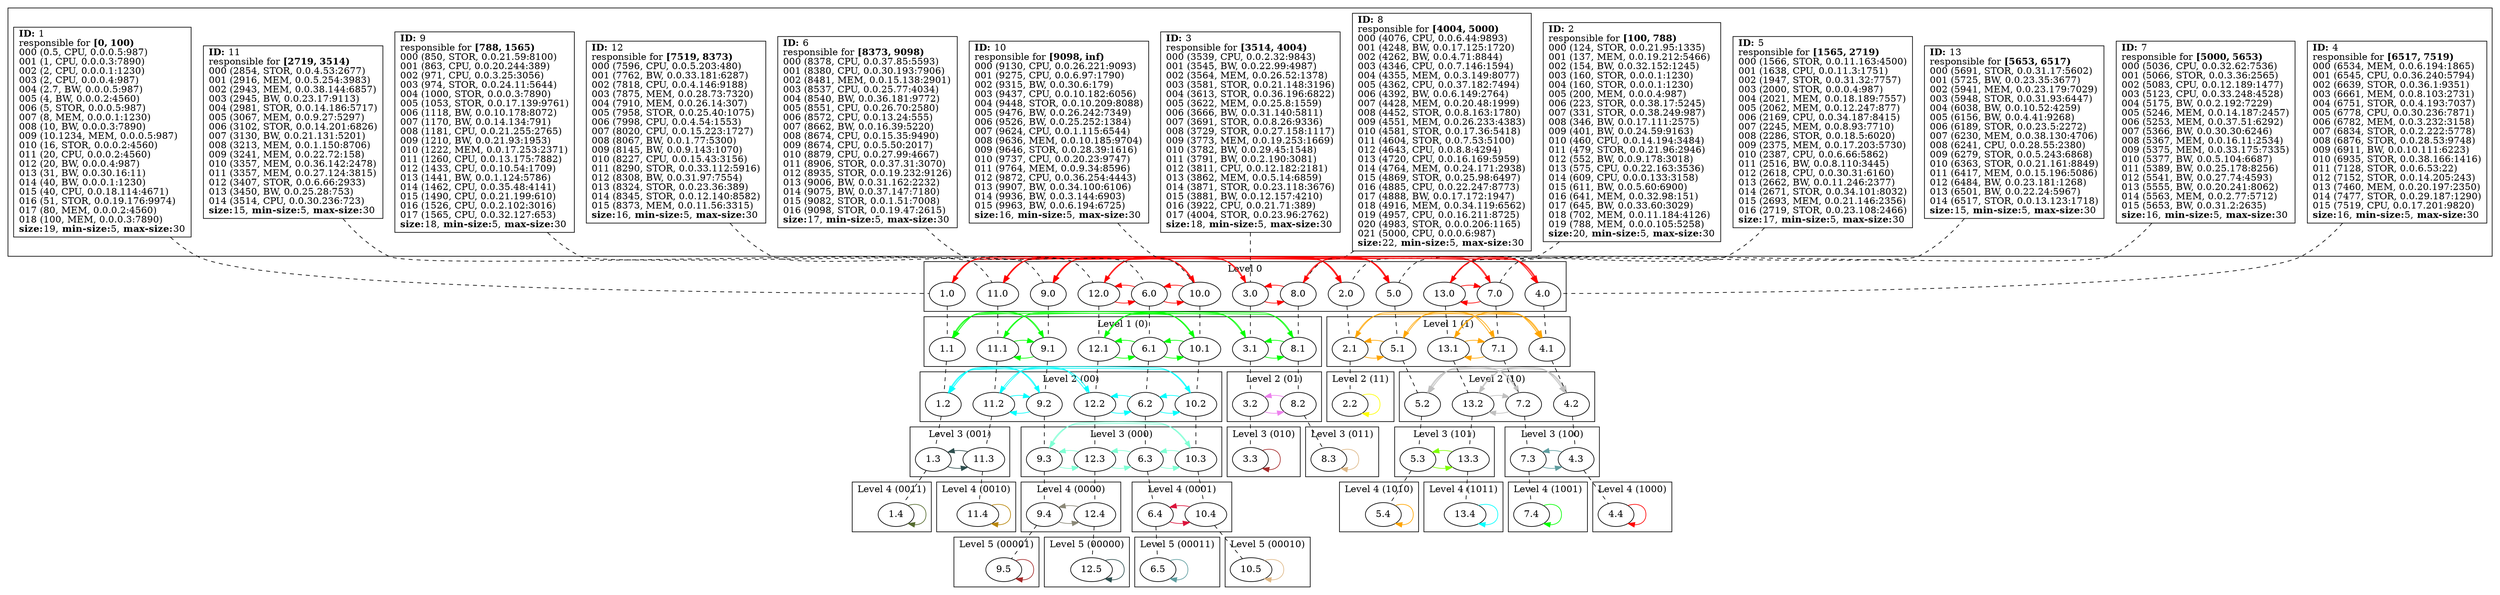 strict
digraph SkipGraph {

	# vertical
	edge [dir=none style=dashed]
	subgraph {
		"1" -> "1.0" -> "1.1" -> "1.2" -> "1.3" -> "1.4"
		}
	subgraph {
		"2" -> "2.0" -> "2.1" -> "2.2"
		}
	subgraph {
		"9" -> "9.0" -> "9.1" -> "9.2" -> "9.3" -> "9.4" -> "9.5"
		}
	subgraph {
		"5" -> "5.0" -> "5.1" -> "5.2" -> "5.3" -> "5.4"
		}
	subgraph {
		"11" -> "11.0" -> "11.1" -> "11.2" -> "11.3" -> "11.4"
		}
	subgraph {
		"3" -> "3.0" -> "3.1" -> "3.2" -> "3.3"
		}
	subgraph {
		"8" -> "8.0" -> "8.1" -> "8.2" -> "8.3"
		}
	subgraph {
		"7" -> "7.0" -> "7.1" -> "7.2" -> "7.3" -> "7.4"
		}
	subgraph {
		"13" -> "13.0" -> "13.1" -> "13.2" -> "13.3" -> "13.4"
		}
	subgraph {
		"4" -> "4.0" -> "4.1" -> "4.2" -> "4.3" -> "4.4"
		}
	subgraph {
		"12" -> "12.0" -> "12.1" -> "12.2" -> "12.3" -> "12.4" -> "12.5"
		}
	subgraph {
		"6" -> "6.0" -> "6.1" -> "6.2" -> "6.3" -> "6.4" -> "6.5"
		}
	subgraph {
		"10" -> "10.0" -> "10.1" -> "10.2" -> "10.3" -> "10.4" -> "10.5"
		}

	# horizontal
	edge [dir=forward, style=solid]
	subgraph cluster_content {
		rank = same
		"1" [shape=box, label=
			<
				<B>ID:</B> 1<BR ALIGN="LEFT"/>
				responsible for <B>[0, 100)</B><BR ALIGN="LEFT"/>
				000 (0.5, CPU, 0.0.0.5:987)<BR ALIGN="LEFT"/>
				001 (1, CPU, 0.0.0.3:7890)<BR ALIGN="LEFT"/>
				002 (2, CPU, 0.0.0.1:1230)<BR ALIGN="LEFT"/>
				003 (2, CPU, 0.0.0.4:987)<BR ALIGN="LEFT"/>
				004 (2.7, BW, 0.0.0.5:987)<BR ALIGN="LEFT"/>
				005 (4, BW, 0.0.0.2:4560)<BR ALIGN="LEFT"/>
				006 (5, STOR, 0.0.0.5:987)<BR ALIGN="LEFT"/>
				007 (8, MEM, 0.0.0.1:1230)<BR ALIGN="LEFT"/>
				008 (10, BW, 0.0.0.3:7890)<BR ALIGN="LEFT"/>
				009 (10.1234, MEM, 0.0.0.5:987)<BR ALIGN="LEFT"/>
				010 (16, STOR, 0.0.0.2:4560)<BR ALIGN="LEFT"/>
				011 (20, CPU, 0.0.0.2:4560)<BR ALIGN="LEFT"/>
				012 (20, BW, 0.0.0.4:987)<BR ALIGN="LEFT"/>
				013 (31, BW, 0.0.30.16:11)<BR ALIGN="LEFT"/>
				014 (40, BW, 0.0.0.1:1230)<BR ALIGN="LEFT"/>
				015 (40, CPU, 0.0.18.114:4671)<BR ALIGN="LEFT"/>
				016 (51, STOR, 0.0.19.176:9974)<BR ALIGN="LEFT"/>
				017 (80, MEM, 0.0.0.2:4560)<BR ALIGN="LEFT"/>
				018 (100, MEM, 0.0.0.3:7890)<BR ALIGN="LEFT"/>
			<B>size:</B>19, <B>min-size:</B>5, <B>max-size:</B>30<BR ALIGN="LEFT"/>			>]
		"2" [shape=box, label=
			<
				<B>ID:</B> 2<BR ALIGN="LEFT"/>
				responsible for <B>[100, 788)</B><BR ALIGN="LEFT"/>
				000 (124, STOR, 0.0.21.95:1335)<BR ALIGN="LEFT"/>
				001 (137, MEM, 0.0.19.212:5466)<BR ALIGN="LEFT"/>
				002 (154, BW, 0.0.32.152:1245)<BR ALIGN="LEFT"/>
				003 (160, STOR, 0.0.0.1:1230)<BR ALIGN="LEFT"/>
				004 (160, STOR, 0.0.0.1:1230)<BR ALIGN="LEFT"/>
				005 (200, MEM, 0.0.0.4:987)<BR ALIGN="LEFT"/>
				006 (223, STOR, 0.0.38.17:5245)<BR ALIGN="LEFT"/>
				007 (331, STOR, 0.0.38.249:987)<BR ALIGN="LEFT"/>
				008 (346, BW, 0.0.17.111:2575)<BR ALIGN="LEFT"/>
				009 (401, BW, 0.0.24.59:9163)<BR ALIGN="LEFT"/>
				010 (460, CPU, 0.0.14.194:3484)<BR ALIGN="LEFT"/>
				011 (479, STOR, 0.0.21.96:2946)<BR ALIGN="LEFT"/>
				012 (552, BW, 0.0.9.178:3018)<BR ALIGN="LEFT"/>
				013 (575, CPU, 0.0.22.163:3536)<BR ALIGN="LEFT"/>
				014 (609, CPU, 0.0.0.133:3158)<BR ALIGN="LEFT"/>
				015 (611, BW, 0.0.5.60:6900)<BR ALIGN="LEFT"/>
				016 (641, MEM, 0.0.32.98:151)<BR ALIGN="LEFT"/>
				017 (645, BW, 0.0.33.60:3029)<BR ALIGN="LEFT"/>
				018 (702, MEM, 0.0.11.184:4126)<BR ALIGN="LEFT"/>
				019 (788, MEM, 0.0.0.105:5258)<BR ALIGN="LEFT"/>
			<B>size:</B>20, <B>min-size:</B>5, <B>max-size:</B>30<BR ALIGN="LEFT"/>			>]
		"9" [shape=box, label=
			<
				<B>ID:</B> 9<BR ALIGN="LEFT"/>
				responsible for <B>[788, 1565)</B><BR ALIGN="LEFT"/>
				000 (850, STOR, 0.0.21.59:8100)<BR ALIGN="LEFT"/>
				001 (863, CPU, 0.0.20.244:389)<BR ALIGN="LEFT"/>
				002 (971, CPU, 0.0.3.25:3056)<BR ALIGN="LEFT"/>
				003 (974, STOR, 0.0.24.11:5644)<BR ALIGN="LEFT"/>
				004 (1000, STOR, 0.0.0.3:7890)<BR ALIGN="LEFT"/>
				005 (1053, STOR, 0.0.17.139:9761)<BR ALIGN="LEFT"/>
				006 (1118, BW, 0.0.10.178:8072)<BR ALIGN="LEFT"/>
				007 (1170, BW, 0.0.14.134:791)<BR ALIGN="LEFT"/>
				008 (1181, CPU, 0.0.21.255:2765)<BR ALIGN="LEFT"/>
				009 (1210, BW, 0.0.21.93:1953)<BR ALIGN="LEFT"/>
				010 (1222, MEM, 0.0.17.253:2371)<BR ALIGN="LEFT"/>
				011 (1260, CPU, 0.0.13.175:7882)<BR ALIGN="LEFT"/>
				012 (1433, CPU, 0.0.10.54:1709)<BR ALIGN="LEFT"/>
				013 (1441, BW, 0.0.1.124:5786)<BR ALIGN="LEFT"/>
				014 (1462, CPU, 0.0.35.48:4141)<BR ALIGN="LEFT"/>
				015 (1490, CPU, 0.0.21.199:610)<BR ALIGN="LEFT"/>
				016 (1526, CPU, 0.0.2.102:3016)<BR ALIGN="LEFT"/>
				017 (1565, CPU, 0.0.32.127:653)<BR ALIGN="LEFT"/>
			<B>size:</B>18, <B>min-size:</B>5, <B>max-size:</B>30<BR ALIGN="LEFT"/>			>]
		"5" [shape=box, label=
			<
				<B>ID:</B> 5<BR ALIGN="LEFT"/>
				responsible for <B>[1565, 2719)</B><BR ALIGN="LEFT"/>
				000 (1566, STOR, 0.0.11.163:4500)<BR ALIGN="LEFT"/>
				001 (1638, CPU, 0.0.11.3:1751)<BR ALIGN="LEFT"/>
				002 (1947, STOR, 0.0.31.32:7757)<BR ALIGN="LEFT"/>
				003 (2000, STOR, 0.0.0.4:987)<BR ALIGN="LEFT"/>
				004 (2021, MEM, 0.0.18.189:7557)<BR ALIGN="LEFT"/>
				005 (2062, MEM, 0.0.12.247:877)<BR ALIGN="LEFT"/>
				006 (2169, CPU, 0.0.34.187:8415)<BR ALIGN="LEFT"/>
				007 (2245, MEM, 0.0.8.93:7710)<BR ALIGN="LEFT"/>
				008 (2286, STOR, 0.0.18.5:6020)<BR ALIGN="LEFT"/>
				009 (2375, MEM, 0.0.17.203:5730)<BR ALIGN="LEFT"/>
				010 (2387, CPU, 0.0.6.66:5862)<BR ALIGN="LEFT"/>
				011 (2516, BW, 0.0.8.110:3445)<BR ALIGN="LEFT"/>
				012 (2618, CPU, 0.0.30.31:6160)<BR ALIGN="LEFT"/>
				013 (2662, BW, 0.0.11.246:2377)<BR ALIGN="LEFT"/>
				014 (2671, STOR, 0.0.34.101:8032)<BR ALIGN="LEFT"/>
				015 (2693, MEM, 0.0.21.146:2356)<BR ALIGN="LEFT"/>
				016 (2719, STOR, 0.0.23.108:2466)<BR ALIGN="LEFT"/>
			<B>size:</B>17, <B>min-size:</B>5, <B>max-size:</B>30<BR ALIGN="LEFT"/>			>]
		"11" [shape=box, label=
			<
				<B>ID:</B> 11<BR ALIGN="LEFT"/>
				responsible for <B>[2719, 3514)</B><BR ALIGN="LEFT"/>
				000 (2854, STOR, 0.0.4.53:2677)<BR ALIGN="LEFT"/>
				001 (2916, MEM, 0.0.5.254:3983)<BR ALIGN="LEFT"/>
				002 (2943, MEM, 0.0.38.144:6857)<BR ALIGN="LEFT"/>
				003 (2945, BW, 0.0.23.17:9113)<BR ALIGN="LEFT"/>
				004 (2981, STOR, 0.0.14.186:5717)<BR ALIGN="LEFT"/>
				005 (3067, MEM, 0.0.9.27:5297)<BR ALIGN="LEFT"/>
				006 (3102, STOR, 0.0.14.201:6826)<BR ALIGN="LEFT"/>
				007 (3130, BW, 0.0.21.131:5201)<BR ALIGN="LEFT"/>
				008 (3213, MEM, 0.0.1.150:8706)<BR ALIGN="LEFT"/>
				009 (3241, MEM, 0.0.22.72:158)<BR ALIGN="LEFT"/>
				010 (3357, MEM, 0.0.36.142:2478)<BR ALIGN="LEFT"/>
				011 (3357, MEM, 0.0.27.124:3815)<BR ALIGN="LEFT"/>
				012 (3407, STOR, 0.0.6.66:2933)<BR ALIGN="LEFT"/>
				013 (3450, BW, 0.0.25.28:753)<BR ALIGN="LEFT"/>
				014 (3514, CPU, 0.0.30.236:723)<BR ALIGN="LEFT"/>
			<B>size:</B>15, <B>min-size:</B>5, <B>max-size:</B>30<BR ALIGN="LEFT"/>			>]
		"3" [shape=box, label=
			<
				<B>ID:</B> 3<BR ALIGN="LEFT"/>
				responsible for <B>[3514, 4004)</B><BR ALIGN="LEFT"/>
				000 (3539, CPU, 0.0.2.32:9843)<BR ALIGN="LEFT"/>
				001 (3545, BW, 0.0.22.99:4987)<BR ALIGN="LEFT"/>
				002 (3564, MEM, 0.0.26.52:1378)<BR ALIGN="LEFT"/>
				003 (3581, STOR, 0.0.21.148:3196)<BR ALIGN="LEFT"/>
				004 (3613, STOR, 0.0.36.196:6822)<BR ALIGN="LEFT"/>
				005 (3622, MEM, 0.0.25.8:1559)<BR ALIGN="LEFT"/>
				006 (3666, BW, 0.0.31.140:5811)<BR ALIGN="LEFT"/>
				007 (3691, STOR, 0.0.8.26:9336)<BR ALIGN="LEFT"/>
				008 (3729, STOR, 0.0.27.158:1117)<BR ALIGN="LEFT"/>
				009 (3773, MEM, 0.0.19.253:1669)<BR ALIGN="LEFT"/>
				010 (3782, BW, 0.0.29.45:1548)<BR ALIGN="LEFT"/>
				011 (3791, BW, 0.0.2.190:3081)<BR ALIGN="LEFT"/>
				012 (3811, CPU, 0.0.12.182:2181)<BR ALIGN="LEFT"/>
				013 (3862, MEM, 0.0.5.14:6859)<BR ALIGN="LEFT"/>
				014 (3871, STOR, 0.0.23.118:3676)<BR ALIGN="LEFT"/>
				015 (3881, BW, 0.0.12.157:4210)<BR ALIGN="LEFT"/>
				016 (3922, CPU, 0.0.21.71:389)<BR ALIGN="LEFT"/>
				017 (4004, STOR, 0.0.23.96:2762)<BR ALIGN="LEFT"/>
			<B>size:</B>18, <B>min-size:</B>5, <B>max-size:</B>30<BR ALIGN="LEFT"/>			>]
		"8" [shape=box, label=
			<
				<B>ID:</B> 8<BR ALIGN="LEFT"/>
				responsible for <B>[4004, 5000)</B><BR ALIGN="LEFT"/>
				000 (4076, CPU, 0.0.6.44:9893)<BR ALIGN="LEFT"/>
				001 (4248, BW, 0.0.17.125:1720)<BR ALIGN="LEFT"/>
				002 (4262, BW, 0.0.4.71:8844)<BR ALIGN="LEFT"/>
				003 (4346, CPU, 0.0.7.146:1594)<BR ALIGN="LEFT"/>
				004 (4355, MEM, 0.0.3.149:8077)<BR ALIGN="LEFT"/>
				005 (4362, CPU, 0.0.37.182:7494)<BR ALIGN="LEFT"/>
				006 (4392, BW, 0.0.6.149:2764)<BR ALIGN="LEFT"/>
				007 (4428, MEM, 0.0.20.48:1999)<BR ALIGN="LEFT"/>
				008 (4452, STOR, 0.0.8.163:1780)<BR ALIGN="LEFT"/>
				009 (4551, MEM, 0.0.26.233:4383)<BR ALIGN="LEFT"/>
				010 (4581, STOR, 0.0.17.36:5418)<BR ALIGN="LEFT"/>
				011 (4604, STOR, 0.0.7.53:5100)<BR ALIGN="LEFT"/>
				012 (4643, CPU, 0.0.8.8:4294)<BR ALIGN="LEFT"/>
				013 (4720, CPU, 0.0.16.169:5959)<BR ALIGN="LEFT"/>
				014 (4764, MEM, 0.0.24.171:2938)<BR ALIGN="LEFT"/>
				015 (4869, STOR, 0.0.25.98:6497)<BR ALIGN="LEFT"/>
				016 (4885, CPU, 0.0.22.247:8773)<BR ALIGN="LEFT"/>
				017 (4888, BW, 0.0.17.172:1947)<BR ALIGN="LEFT"/>
				018 (4916, MEM, 0.0.34.119:6562)<BR ALIGN="LEFT"/>
				019 (4957, CPU, 0.0.16.211:8725)<BR ALIGN="LEFT"/>
				020 (4983, STOR, 0.0.0.206:1165)<BR ALIGN="LEFT"/>
				021 (5000, CPU, 0.0.0.6:987)<BR ALIGN="LEFT"/>
			<B>size:</B>22, <B>min-size:</B>5, <B>max-size:</B>30<BR ALIGN="LEFT"/>			>]
		"7" [shape=box, label=
			<
				<B>ID:</B> 7<BR ALIGN="LEFT"/>
				responsible for <B>[5000, 5653)</B><BR ALIGN="LEFT"/>
				000 (5036, CPU, 0.0.32.62:7536)<BR ALIGN="LEFT"/>
				001 (5066, STOR, 0.0.3.36:2565)<BR ALIGN="LEFT"/>
				002 (5083, CPU, 0.0.12.189:1477)<BR ALIGN="LEFT"/>
				003 (5123, CPU, 0.0.33.248:4528)<BR ALIGN="LEFT"/>
				004 (5175, BW, 0.0.2.192:7229)<BR ALIGN="LEFT"/>
				005 (5246, MEM, 0.0.14.187:2457)<BR ALIGN="LEFT"/>
				006 (5253, MEM, 0.0.37.51:6292)<BR ALIGN="LEFT"/>
				007 (5366, BW, 0.0.30.30:6246)<BR ALIGN="LEFT"/>
				008 (5367, MEM, 0.0.16.11:2534)<BR ALIGN="LEFT"/>
				009 (5375, MEM, 0.0.33.175:7335)<BR ALIGN="LEFT"/>
				010 (5377, BW, 0.0.5.104:6687)<BR ALIGN="LEFT"/>
				011 (5389, BW, 0.0.25.178:8256)<BR ALIGN="LEFT"/>
				012 (5541, BW, 0.0.27.74:4593)<BR ALIGN="LEFT"/>
				013 (5555, BW, 0.0.20.241:8062)<BR ALIGN="LEFT"/>
				014 (5563, MEM, 0.0.2.77:5712)<BR ALIGN="LEFT"/>
				015 (5653, BW, 0.0.31.2:2635)<BR ALIGN="LEFT"/>
			<B>size:</B>16, <B>min-size:</B>5, <B>max-size:</B>30<BR ALIGN="LEFT"/>			>]
		"13" [shape=box, label=
			<
				<B>ID:</B> 13<BR ALIGN="LEFT"/>
				responsible for <B>[5653, 6517)</B><BR ALIGN="LEFT"/>
				000 (5691, STOR, 0.0.31.17:5602)<BR ALIGN="LEFT"/>
				001 (5725, BW, 0.0.23.35:3677)<BR ALIGN="LEFT"/>
				002 (5941, MEM, 0.0.23.179:7029)<BR ALIGN="LEFT"/>
				003 (5948, STOR, 0.0.31.93:6447)<BR ALIGN="LEFT"/>
				004 (6038, BW, 0.0.10.52:4259)<BR ALIGN="LEFT"/>
				005 (6156, BW, 0.0.4.41:9268)<BR ALIGN="LEFT"/>
				006 (6189, STOR, 0.0.23.5:2272)<BR ALIGN="LEFT"/>
				007 (6230, MEM, 0.0.38.130:4706)<BR ALIGN="LEFT"/>
				008 (6241, CPU, 0.0.28.55:2380)<BR ALIGN="LEFT"/>
				009 (6279, STOR, 0.0.5.243:6868)<BR ALIGN="LEFT"/>
				010 (6363, STOR, 0.0.21.161:8849)<BR ALIGN="LEFT"/>
				011 (6417, MEM, 0.0.15.196:5086)<BR ALIGN="LEFT"/>
				012 (6484, BW, 0.0.23.181:1268)<BR ALIGN="LEFT"/>
				013 (6501, BW, 0.0.22.24:5967)<BR ALIGN="LEFT"/>
				014 (6517, STOR, 0.0.13.123:1718)<BR ALIGN="LEFT"/>
			<B>size:</B>15, <B>min-size:</B>5, <B>max-size:</B>30<BR ALIGN="LEFT"/>			>]
		"4" [shape=box, label=
			<
				<B>ID:</B> 4<BR ALIGN="LEFT"/>
				responsible for <B>[6517, 7519)</B><BR ALIGN="LEFT"/>
				000 (6534, MEM, 0.0.6.194:1865)<BR ALIGN="LEFT"/>
				001 (6545, CPU, 0.0.36.240:5794)<BR ALIGN="LEFT"/>
				002 (6639, STOR, 0.0.36.1:9351)<BR ALIGN="LEFT"/>
				003 (6661, MEM, 0.0.8.103:2731)<BR ALIGN="LEFT"/>
				004 (6751, STOR, 0.0.4.193:7037)<BR ALIGN="LEFT"/>
				005 (6778, CPU, 0.0.30.236:7871)<BR ALIGN="LEFT"/>
				006 (6782, MEM, 0.0.3.232:3158)<BR ALIGN="LEFT"/>
				007 (6834, STOR, 0.0.2.222:5778)<BR ALIGN="LEFT"/>
				008 (6876, STOR, 0.0.28.53:9748)<BR ALIGN="LEFT"/>
				009 (6911, BW, 0.0.10.111:6223)<BR ALIGN="LEFT"/>
				010 (6935, STOR, 0.0.38.166:1416)<BR ALIGN="LEFT"/>
				011 (7128, STOR, 0.0.6.53:22)<BR ALIGN="LEFT"/>
				012 (7152, STOR, 0.0.14.205:243)<BR ALIGN="LEFT"/>
				013 (7460, MEM, 0.0.20.197:2350)<BR ALIGN="LEFT"/>
				014 (7477, STOR, 0.0.29.187:1290)<BR ALIGN="LEFT"/>
				015 (7519, CPU, 0.0.17.201:9820)<BR ALIGN="LEFT"/>
			<B>size:</B>16, <B>min-size:</B>5, <B>max-size:</B>30<BR ALIGN="LEFT"/>			>]
		"12" [shape=box, label=
			<
				<B>ID:</B> 12<BR ALIGN="LEFT"/>
				responsible for <B>[7519, 8373)</B><BR ALIGN="LEFT"/>
				000 (7596, CPU, 0.0.5.203:480)<BR ALIGN="LEFT"/>
				001 (7762, BW, 0.0.33.181:6287)<BR ALIGN="LEFT"/>
				002 (7818, CPU, 0.0.4.146:9188)<BR ALIGN="LEFT"/>
				003 (7875, MEM, 0.0.28.73:7320)<BR ALIGN="LEFT"/>
				004 (7910, MEM, 0.0.26.14:307)<BR ALIGN="LEFT"/>
				005 (7958, STOR, 0.0.25.40:1075)<BR ALIGN="LEFT"/>
				006 (7998, CPU, 0.0.4.54:1553)<BR ALIGN="LEFT"/>
				007 (8020, CPU, 0.0.15.223:1727)<BR ALIGN="LEFT"/>
				008 (8067, BW, 0.0.1.77:5300)<BR ALIGN="LEFT"/>
				009 (8145, BW, 0.0.9.143:1070)<BR ALIGN="LEFT"/>
				010 (8227, CPU, 0.0.15.43:3156)<BR ALIGN="LEFT"/>
				011 (8290, STOR, 0.0.33.112:5916)<BR ALIGN="LEFT"/>
				012 (8308, BW, 0.0.31.97:7554)<BR ALIGN="LEFT"/>
				013 (8324, STOR, 0.0.23.36:389)<BR ALIGN="LEFT"/>
				014 (8345, STOR, 0.0.12.140:8582)<BR ALIGN="LEFT"/>
				015 (8373, MEM, 0.0.11.56:3315)<BR ALIGN="LEFT"/>
			<B>size:</B>16, <B>min-size:</B>5, <B>max-size:</B>30<BR ALIGN="LEFT"/>			>]
		"6" [shape=box, label=
			<
				<B>ID:</B> 6<BR ALIGN="LEFT"/>
				responsible for <B>[8373, 9098)</B><BR ALIGN="LEFT"/>
				000 (8378, CPU, 0.0.37.85:5593)<BR ALIGN="LEFT"/>
				001 (8380, CPU, 0.0.30.193:7906)<BR ALIGN="LEFT"/>
				002 (8481, MEM, 0.0.15.138:2901)<BR ALIGN="LEFT"/>
				003 (8537, CPU, 0.0.25.77:4034)<BR ALIGN="LEFT"/>
				004 (8540, BW, 0.0.36.181:9772)<BR ALIGN="LEFT"/>
				005 (8551, CPU, 0.0.26.70:2580)<BR ALIGN="LEFT"/>
				006 (8572, CPU, 0.0.13.24:555)<BR ALIGN="LEFT"/>
				007 (8662, BW, 0.0.16.39:5220)<BR ALIGN="LEFT"/>
				008 (8674, CPU, 0.0.15.35:9490)<BR ALIGN="LEFT"/>
				009 (8674, CPU, 0.0.5.50:2017)<BR ALIGN="LEFT"/>
				010 (8879, CPU, 0.0.27.99:4667)<BR ALIGN="LEFT"/>
				011 (8906, STOR, 0.0.37.31:3070)<BR ALIGN="LEFT"/>
				012 (8935, STOR, 0.0.19.232:9126)<BR ALIGN="LEFT"/>
				013 (9006, BW, 0.0.31.162:2232)<BR ALIGN="LEFT"/>
				014 (9075, BW, 0.0.37.147:7180)<BR ALIGN="LEFT"/>
				015 (9082, STOR, 0.0.1.51:7008)<BR ALIGN="LEFT"/>
				016 (9098, STOR, 0.0.19.47:2615)<BR ALIGN="LEFT"/>
			<B>size:</B>17, <B>min-size:</B>5, <B>max-size:</B>30<BR ALIGN="LEFT"/>			>]
		"10" [shape=box, label=
			<
				<B>ID:</B> 10<BR ALIGN="LEFT"/>
				responsible for <B>[9098, inf)</B><BR ALIGN="LEFT"/>
				000 (9130, CPU, 0.0.26.221:9093)<BR ALIGN="LEFT"/>
				001 (9275, CPU, 0.0.6.97:1790)<BR ALIGN="LEFT"/>
				002 (9315, BW, 0.0.30.6:179)<BR ALIGN="LEFT"/>
				003 (9437, CPU, 0.0.10.182:6056)<BR ALIGN="LEFT"/>
				004 (9448, STOR, 0.0.10.209:8088)<BR ALIGN="LEFT"/>
				005 (9476, BW, 0.0.26.242:7349)<BR ALIGN="LEFT"/>
				006 (9526, BW, 0.0.25.252:1384)<BR ALIGN="LEFT"/>
				007 (9624, CPU, 0.0.1.115:6544)<BR ALIGN="LEFT"/>
				008 (9636, MEM, 0.0.10.185:9704)<BR ALIGN="LEFT"/>
				009 (9646, STOR, 0.0.28.39:1616)<BR ALIGN="LEFT"/>
				010 (9737, CPU, 0.0.20.23:9747)<BR ALIGN="LEFT"/>
				011 (9764, MEM, 0.0.9.34:8596)<BR ALIGN="LEFT"/>
				012 (9872, CPU, 0.0.36.254:4443)<BR ALIGN="LEFT"/>
				013 (9907, BW, 0.0.34.100:6106)<BR ALIGN="LEFT"/>
				014 (9936, BW, 0.0.3.144:6903)<BR ALIGN="LEFT"/>
				015 (9963, BW, 0.0.6.194:6725)<BR ALIGN="LEFT"/>
			<B>size:</B>16, <B>min-size:</B>5, <B>max-size:</B>30<BR ALIGN="LEFT"/>			>]
	}

	edge [color=red]
	subgraph cluster_1 {
		rank = same
		label = "Level 0"
		subgraph {
			"1.0" -> "2.0"
			"1.0" -> "10.0"
		}
		subgraph {
			"2.0" -> "9.0"
			"2.0" -> "1.0"
		}
		subgraph {
			"9.0" -> "5.0"
			"9.0" -> "2.0"
		}
		subgraph {
			"5.0" -> "11.0"
			"5.0" -> "9.0"
		}
		subgraph {
			"11.0" -> "3.0"
			"11.0" -> "5.0"
		}
		subgraph {
			"3.0" -> "8.0"
			"3.0" -> "11.0"
		}
		subgraph {
			"8.0" -> "7.0"
			"8.0" -> "3.0"
		}
		subgraph {
			"7.0" -> "13.0"
			"7.0" -> "8.0"
		}
		subgraph {
			"13.0" -> "4.0"
			"13.0" -> "7.0"
		}
		subgraph {
			"4.0" -> "12.0"
			"4.0" -> "13.0"
		}
		subgraph {
			"12.0" -> "6.0"
			"12.0" -> "4.0"
		}
		subgraph {
			"6.0" -> "10.0"
			"6.0" -> "12.0"
		}
		subgraph {
			"10.0" -> "1.0"
			"10.0" -> "6.0"
		}
	}

	edge [color=green]
	subgraph cluster_10 {
		rank = same
		label = "Level 1 (0)"
		subgraph {
			"1.1" -> "9.1"
			"1.1" -> "10.1"
		}
		subgraph {
			"9.1" -> "11.1"
			"9.1" -> "1.1"
		}
		subgraph {
			"11.1" -> "3.1"
			"11.1" -> "9.1"
		}
		subgraph {
			"3.1" -> "8.1"
			"3.1" -> "11.1"
		}
		subgraph {
			"8.1" -> "12.1"
			"8.1" -> "3.1"
		}
		subgraph {
			"12.1" -> "6.1"
			"12.1" -> "8.1"
		}
		subgraph {
			"6.1" -> "10.1"
			"6.1" -> "12.1"
		}
		subgraph {
			"10.1" -> "1.1"
			"10.1" -> "6.1"
		}
	}

	edge [color=cyan]
	subgraph cluster_100 {
		rank = same
		label = "Level 2 (00)"
		subgraph {
			"1.2" -> "9.2"
			"1.2" -> "10.2"
		}
		subgraph {
			"9.2" -> "11.2"
			"9.2" -> "1.2"
		}
		subgraph {
			"11.2" -> "12.2"
			"11.2" -> "9.2"
		}
		subgraph {
			"12.2" -> "6.2"
			"12.2" -> "11.2"
		}
		subgraph {
			"6.2" -> "10.2"
			"6.2" -> "12.2"
		}
		subgraph {
			"10.2" -> "1.2"
			"10.2" -> "6.2"
		}
	}

	edge [color=aquamarine]
	subgraph cluster_1000 {
		rank = same
		label = "Level 3 (000)"
		subgraph {
			"9.3" -> "12.3"
			"9.3" -> "10.3"
		}
		subgraph {
			"12.3" -> "6.3"
			"12.3" -> "9.3"
		}
		subgraph {
			"6.3" -> "10.3"
			"6.3" -> "12.3"
		}
		subgraph {
			"10.3" -> "9.3"
			"10.3" -> "6.3"
		}
	}

	edge [color=cornsilk4]
	subgraph cluster_10000 {
		rank = same
		label = "Level 4 (0000)"
		subgraph {
			"9.4" -> "12.4"
			"9.4" -> "12.4"
		}
		subgraph {
			"12.4" -> "9.4"
			"12.4" -> "9.4"
		}
	}

	edge [color=darkslategray]
	subgraph cluster_100000 {
		rank = same
		label = "Level 5 (00000)"
		subgraph {
			"12.5" -> "12.5"
			"12.5" -> "12.5"
		}
	}

	edge [color=brown]
	subgraph cluster_100001 {
		rank = same
		label = "Level 5 (00001)"
		subgraph {
			"9.5" -> "9.5"
			"9.5" -> "9.5"
		}
	}

	edge [color=crimson]
	subgraph cluster_10001 {
		rank = same
		label = "Level 4 (0001)"
		subgraph {
			"6.4" -> "10.4"
			"6.4" -> "10.4"
		}
		subgraph {
			"10.4" -> "6.4"
			"10.4" -> "6.4"
		}
	}

	edge [color=burlywood]
	subgraph cluster_100010 {
		rank = same
		label = "Level 5 (00010)"
		subgraph {
			"10.5" -> "10.5"
			"10.5" -> "10.5"
		}
	}

	edge [color=cadetblue]
	subgraph cluster_100011 {
		rank = same
		label = "Level 5 (00011)"
		subgraph {
			"6.5" -> "6.5"
			"6.5" -> "6.5"
		}
	}

	edge [color=darkslategray]
	subgraph cluster_1001 {
		rank = same
		label = "Level 3 (001)"
		subgraph {
			"1.3" -> "11.3"
			"1.3" -> "11.3"
		}
		subgraph {
			"11.3" -> "1.3"
			"11.3" -> "1.3"
		}
	}

	edge [color=darkgoldenrod]
	subgraph cluster_10010 {
		rank = same
		label = "Level 4 (0010)"
		subgraph {
			"11.4" -> "11.4"
			"11.4" -> "11.4"
		}
	}

	edge [color=darkolivegreen]
	subgraph cluster_10011 {
		rank = same
		label = "Level 4 (0011)"
		subgraph {
			"1.4" -> "1.4"
			"1.4" -> "1.4"
		}
	}

	edge [color=violet]
	subgraph cluster_101 {
		rank = same
		label = "Level 2 (01)"
		subgraph {
			"3.2" -> "8.2"
			"3.2" -> "8.2"
		}
		subgraph {
			"8.2" -> "3.2"
			"8.2" -> "3.2"
		}
	}

	edge [color=brown]
	subgraph cluster_1010 {
		rank = same
		label = "Level 3 (010)"
		subgraph {
			"3.3" -> "3.3"
			"3.3" -> "3.3"
		}
	}

	edge [color=burlywood]
	subgraph cluster_1011 {
		rank = same
		label = "Level 3 (011)"
		subgraph {
			"8.3" -> "8.3"
			"8.3" -> "8.3"
		}
	}

	edge [color=orange]
	subgraph cluster_11 {
		rank = same
		label = "Level 1 (1)"
		subgraph {
			"2.1" -> "5.1"
			"2.1" -> "4.1"
		}
		subgraph {
			"5.1" -> "7.1"
			"5.1" -> "2.1"
		}
		subgraph {
			"7.1" -> "13.1"
			"7.1" -> "5.1"
		}
		subgraph {
			"13.1" -> "4.1"
			"13.1" -> "7.1"
		}
		subgraph {
			"4.1" -> "2.1"
			"4.1" -> "13.1"
		}
	}

	edge [color=grey]
	subgraph cluster_110 {
		rank = same
		label = "Level 2 (10)"
		subgraph {
			"5.2" -> "7.2"
			"5.2" -> "4.2"
		}
		subgraph {
			"7.2" -> "13.2"
			"7.2" -> "5.2"
		}
		subgraph {
			"13.2" -> "4.2"
			"13.2" -> "7.2"
		}
		subgraph {
			"4.2" -> "5.2"
			"4.2" -> "13.2"
		}
	}

	edge [color=cadetblue]
	subgraph cluster_1100 {
		rank = same
		label = "Level 3 (100)"
		subgraph {
			"7.3" -> "4.3"
			"7.3" -> "4.3"
		}
		subgraph {
			"4.3" -> "7.3"
			"4.3" -> "7.3"
		}
	}

	edge [color=red]
	subgraph cluster_11000 {
		rank = same
		label = "Level 4 (1000)"
		subgraph {
			"4.4" -> "4.4"
			"4.4" -> "4.4"
		}
	}

	edge [color=green]
	subgraph cluster_11001 {
		rank = same
		label = "Level 4 (1001)"
		subgraph {
			"7.4" -> "7.4"
			"7.4" -> "7.4"
		}
	}

	edge [color=chartreuse]
	subgraph cluster_1101 {
		rank = same
		label = "Level 3 (101)"
		subgraph {
			"5.3" -> "13.3"
			"5.3" -> "13.3"
		}
		subgraph {
			"13.3" -> "5.3"
			"13.3" -> "5.3"
		}
	}

	edge [color=orange]
	subgraph cluster_11010 {
		rank = same
		label = "Level 4 (1010)"
		subgraph {
			"5.4" -> "5.4"
			"5.4" -> "5.4"
		}
	}

	edge [color=cyan]
	subgraph cluster_11011 {
		rank = same
		label = "Level 4 (1011)"
		subgraph {
			"13.4" -> "13.4"
			"13.4" -> "13.4"
		}
	}

	edge [color=yellow]
	subgraph cluster_111 {
		rank = same
		label = "Level 2 (11)"
		subgraph {
			"2.2" -> "2.2"
			"2.2" -> "2.2"
		}
	}


}

